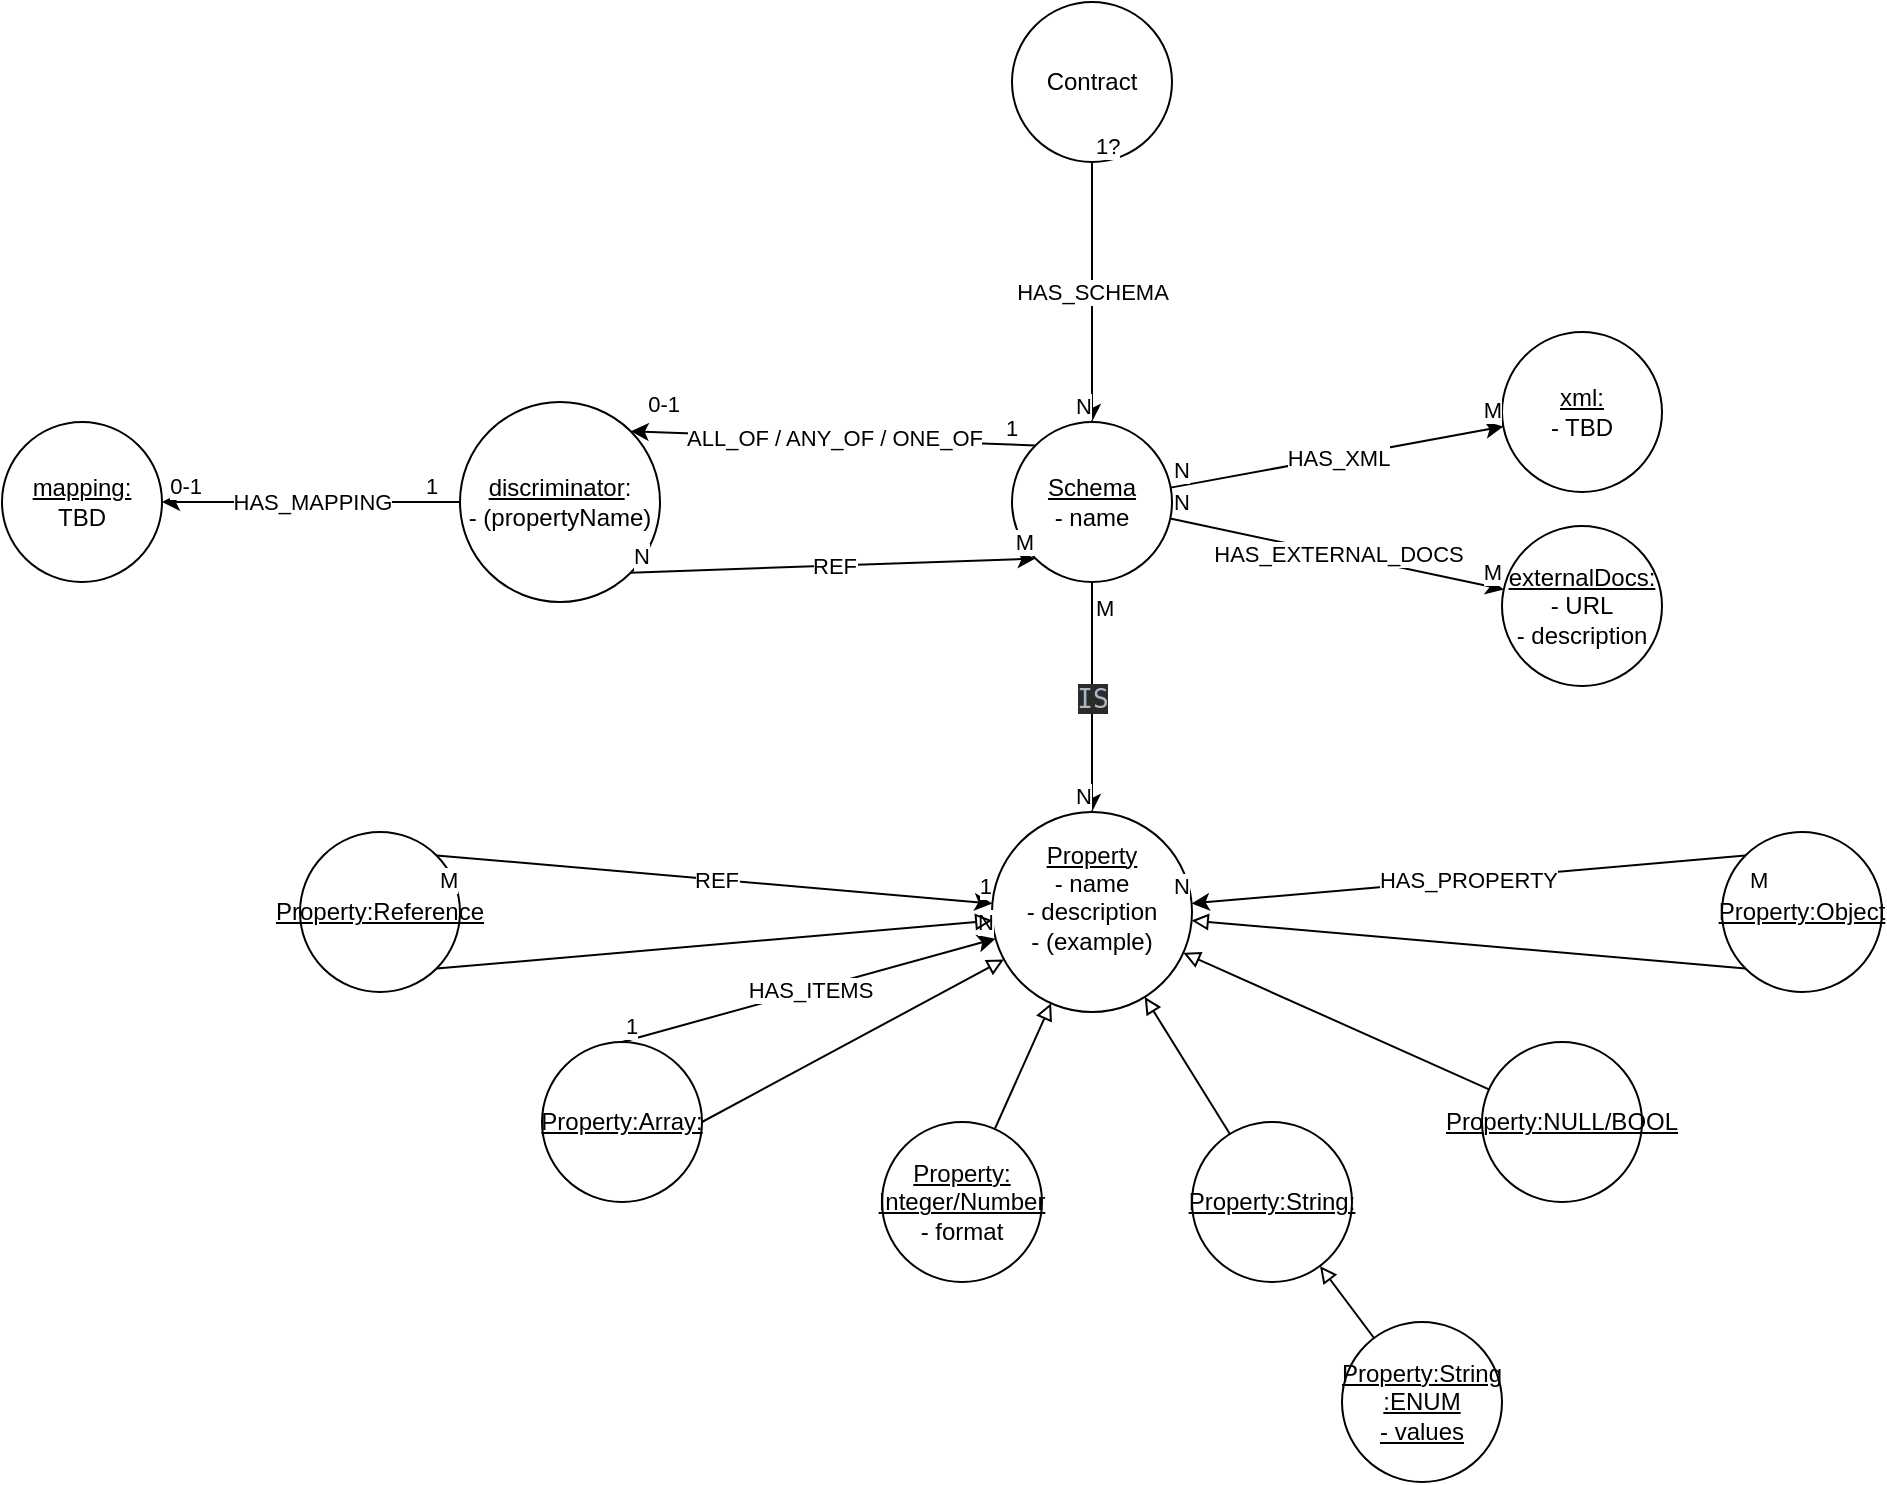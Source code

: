 <mxfile version="21.6.5" type="device">
  <diagram name="Page-1" id="RQzIyzp8Y1V32AGrG90v">
    <mxGraphModel dx="1434" dy="781" grid="1" gridSize="10" guides="1" tooltips="1" connect="1" arrows="1" fold="1" page="1" pageScale="1" pageWidth="850" pageHeight="1100" math="0" shadow="0">
      <root>
        <mxCell id="0" />
        <mxCell id="1" parent="0" />
        <mxCell id="1fuxCIHO98j854imEB3C-1" value="Contract" style="ellipse;whiteSpace=wrap;html=1;aspect=fixed;" parent="1" vertex="1">
          <mxGeometry x="515" y="280" width="80" height="80" as="geometry" />
        </mxCell>
        <mxCell id="1fuxCIHO98j854imEB3C-2" value="&lt;div&gt;&lt;u&gt;Schema&lt;/u&gt;&lt;/div&gt;&lt;div&gt;- name&lt;/div&gt;" style="ellipse;whiteSpace=wrap;html=1;aspect=fixed;" parent="1" vertex="1">
          <mxGeometry x="515" y="490" width="80" height="80" as="geometry" />
        </mxCell>
        <mxCell id="1fuxCIHO98j854imEB3C-3" value="" style="endArrow=classic;html=1;rounded=0;" parent="1" source="1fuxCIHO98j854imEB3C-1" target="1fuxCIHO98j854imEB3C-2" edge="1">
          <mxGeometry relative="1" as="geometry">
            <mxPoint x="340" y="500" as="sourcePoint" />
            <mxPoint x="500" y="500" as="targetPoint" />
          </mxGeometry>
        </mxCell>
        <mxCell id="1fuxCIHO98j854imEB3C-4" value="HAS_SCHEMA" style="edgeLabel;resizable=0;html=1;align=center;verticalAlign=middle;" parent="1fuxCIHO98j854imEB3C-3" connectable="0" vertex="1">
          <mxGeometry relative="1" as="geometry" />
        </mxCell>
        <mxCell id="1fuxCIHO98j854imEB3C-5" value="&lt;div&gt;1?&lt;/div&gt;" style="edgeLabel;resizable=0;html=1;align=left;verticalAlign=bottom;" parent="1fuxCIHO98j854imEB3C-3" connectable="0" vertex="1">
          <mxGeometry x="-1" relative="1" as="geometry" />
        </mxCell>
        <mxCell id="1fuxCIHO98j854imEB3C-6" value="N" style="edgeLabel;resizable=0;html=1;align=right;verticalAlign=bottom;" parent="1fuxCIHO98j854imEB3C-3" connectable="0" vertex="1">
          <mxGeometry x="1" relative="1" as="geometry" />
        </mxCell>
        <mxCell id="1fuxCIHO98j854imEB3C-7" value="&lt;div&gt;&lt;u&gt;Property&lt;/u&gt;&lt;/div&gt;&lt;div&gt;- name&lt;/div&gt;&lt;div&gt;- description&lt;/div&gt;&lt;div&gt;- (example)&lt;/div&gt;&lt;div&gt;&lt;br&gt;&lt;/div&gt;" style="ellipse;whiteSpace=wrap;html=1;aspect=fixed;" parent="1" vertex="1">
          <mxGeometry x="505" y="685" width="100" height="100" as="geometry" />
        </mxCell>
        <mxCell id="1fuxCIHO98j854imEB3C-8" value="" style="endArrow=classic;html=1;rounded=0;" parent="1" source="1fuxCIHO98j854imEB3C-2" target="1fuxCIHO98j854imEB3C-7" edge="1">
          <mxGeometry relative="1" as="geometry">
            <mxPoint x="340" y="620" as="sourcePoint" />
            <mxPoint x="500" y="620" as="targetPoint" />
          </mxGeometry>
        </mxCell>
        <mxCell id="1fuxCIHO98j854imEB3C-9" value="&lt;div style=&quot;background-color: rgb(43, 43, 43); color: rgb(169, 183, 198); font-family: &amp;quot;JetBrains Mono&amp;quot;, monospace; font-size: 9.8pt;&quot;&gt;IS&lt;/div&gt;" style="edgeLabel;resizable=0;html=1;align=center;verticalAlign=middle;" parent="1fuxCIHO98j854imEB3C-8" connectable="0" vertex="1">
          <mxGeometry relative="1" as="geometry" />
        </mxCell>
        <mxCell id="1fuxCIHO98j854imEB3C-10" value="M" style="edgeLabel;resizable=0;html=1;align=left;verticalAlign=bottom;" parent="1fuxCIHO98j854imEB3C-8" connectable="0" vertex="1">
          <mxGeometry x="-1" relative="1" as="geometry">
            <mxPoint y="21" as="offset" />
          </mxGeometry>
        </mxCell>
        <mxCell id="1fuxCIHO98j854imEB3C-11" value="N" style="edgeLabel;resizable=0;html=1;align=right;verticalAlign=bottom;" parent="1fuxCIHO98j854imEB3C-8" connectable="0" vertex="1">
          <mxGeometry x="1" relative="1" as="geometry" />
        </mxCell>
        <mxCell id="1fuxCIHO98j854imEB3C-18" value="&lt;div&gt;&lt;u&gt;Property:NULL/BOOL&lt;/u&gt;&lt;/div&gt;" style="ellipse;whiteSpace=wrap;html=1;aspect=fixed;" parent="1" vertex="1">
          <mxGeometry x="750" y="800" width="80" height="80" as="geometry" />
        </mxCell>
        <mxCell id="1fuxCIHO98j854imEB3C-19" value="&lt;div&gt;&lt;u&gt;Property:String:&lt;/u&gt;&lt;/div&gt;" style="ellipse;whiteSpace=wrap;html=1;aspect=fixed;" parent="1" vertex="1">
          <mxGeometry x="605" y="840" width="80" height="80" as="geometry" />
        </mxCell>
        <mxCell id="1fuxCIHO98j854imEB3C-20" value="&lt;div&gt;&lt;u&gt;Property:Array:&lt;/u&gt;&lt;/div&gt;" style="ellipse;whiteSpace=wrap;html=1;aspect=fixed;" parent="1" vertex="1">
          <mxGeometry x="280" y="800" width="80" height="80" as="geometry" />
        </mxCell>
        <mxCell id="1fuxCIHO98j854imEB3C-21" value="&lt;u&gt;Property:Object&lt;/u&gt;" style="ellipse;whiteSpace=wrap;html=1;aspect=fixed;" parent="1" vertex="1">
          <mxGeometry x="870" y="695" width="80" height="80" as="geometry" />
        </mxCell>
        <mxCell id="1fuxCIHO98j854imEB3C-22" value="" style="endArrow=classic;html=1;rounded=0;exitX=0;exitY=0;exitDx=0;exitDy=0;" parent="1" source="1fuxCIHO98j854imEB3C-21" target="1fuxCIHO98j854imEB3C-7" edge="1">
          <mxGeometry relative="1" as="geometry">
            <mxPoint x="565" y="580" as="sourcePoint" />
            <mxPoint x="565" y="670" as="targetPoint" />
          </mxGeometry>
        </mxCell>
        <mxCell id="1fuxCIHO98j854imEB3C-23" value="&lt;div&gt;HAS_PROPERTY&lt;/div&gt;" style="edgeLabel;resizable=0;html=1;align=center;verticalAlign=middle;" parent="1fuxCIHO98j854imEB3C-22" connectable="0" vertex="1">
          <mxGeometry relative="1" as="geometry" />
        </mxCell>
        <mxCell id="1fuxCIHO98j854imEB3C-24" value="M" style="edgeLabel;resizable=0;html=1;align=left;verticalAlign=bottom;" parent="1fuxCIHO98j854imEB3C-22" connectable="0" vertex="1">
          <mxGeometry x="-1" relative="1" as="geometry">
            <mxPoint y="21" as="offset" />
          </mxGeometry>
        </mxCell>
        <mxCell id="1fuxCIHO98j854imEB3C-25" value="N" style="edgeLabel;resizable=0;html=1;align=right;verticalAlign=bottom;" parent="1fuxCIHO98j854imEB3C-22" connectable="0" vertex="1">
          <mxGeometry x="1" relative="1" as="geometry" />
        </mxCell>
        <mxCell id="1fuxCIHO98j854imEB3C-26" value="" style="endArrow=classic;html=1;rounded=0;exitX=0.5;exitY=0;exitDx=0;exitDy=0;" parent="1" source="1fuxCIHO98j854imEB3C-20" target="1fuxCIHO98j854imEB3C-7" edge="1">
          <mxGeometry relative="1" as="geometry">
            <mxPoint x="340" y="620" as="sourcePoint" />
            <mxPoint x="500" y="620" as="targetPoint" />
          </mxGeometry>
        </mxCell>
        <mxCell id="1fuxCIHO98j854imEB3C-27" value="HAS_ITEMS" style="edgeLabel;resizable=0;html=1;align=center;verticalAlign=middle;" parent="1fuxCIHO98j854imEB3C-26" connectable="0" vertex="1">
          <mxGeometry relative="1" as="geometry" />
        </mxCell>
        <mxCell id="1fuxCIHO98j854imEB3C-28" value="1" style="edgeLabel;resizable=0;html=1;align=left;verticalAlign=bottom;" parent="1fuxCIHO98j854imEB3C-26" connectable="0" vertex="1">
          <mxGeometry x="-1" relative="1" as="geometry" />
        </mxCell>
        <mxCell id="1fuxCIHO98j854imEB3C-29" value="N" style="edgeLabel;resizable=0;html=1;align=right;verticalAlign=bottom;" parent="1fuxCIHO98j854imEB3C-26" connectable="0" vertex="1">
          <mxGeometry x="1" relative="1" as="geometry" />
        </mxCell>
        <mxCell id="1fuxCIHO98j854imEB3C-30" value="&lt;div&gt;&lt;u&gt;Property:String&lt;br&gt;:ENUM&lt;/u&gt;&lt;/div&gt;&lt;div&gt;&lt;u&gt;- values&lt;br&gt;&lt;/u&gt;&lt;/div&gt;" style="ellipse;whiteSpace=wrap;html=1;aspect=fixed;" parent="1" vertex="1">
          <mxGeometry x="680" y="940" width="80" height="80" as="geometry" />
        </mxCell>
        <mxCell id="1fuxCIHO98j854imEB3C-35" value="" style="endArrow=block;html=1;rounded=0;endFill=0;exitX=0;exitY=1;exitDx=0;exitDy=0;" parent="1" source="1fuxCIHO98j854imEB3C-21" target="1fuxCIHO98j854imEB3C-7" edge="1">
          <mxGeometry width="50" height="50" relative="1" as="geometry">
            <mxPoint x="400" y="640" as="sourcePoint" />
            <mxPoint x="450" y="590" as="targetPoint" />
            <Array as="points" />
          </mxGeometry>
        </mxCell>
        <mxCell id="1fuxCIHO98j854imEB3C-36" value="" style="endArrow=block;html=1;rounded=0;endFill=0;exitX=1;exitY=0.5;exitDx=0;exitDy=0;" parent="1" source="1fuxCIHO98j854imEB3C-20" target="1fuxCIHO98j854imEB3C-7" edge="1">
          <mxGeometry width="50" height="50" relative="1" as="geometry">
            <mxPoint x="400" y="640" as="sourcePoint" />
            <mxPoint x="450" y="590" as="targetPoint" />
            <Array as="points" />
          </mxGeometry>
        </mxCell>
        <mxCell id="1fuxCIHO98j854imEB3C-37" value="" style="endArrow=block;html=1;rounded=0;endFill=0;" parent="1" source="1fuxCIHO98j854imEB3C-19" target="1fuxCIHO98j854imEB3C-7" edge="1">
          <mxGeometry width="50" height="50" relative="1" as="geometry">
            <mxPoint x="400" y="640" as="sourcePoint" />
            <mxPoint x="450" y="590" as="targetPoint" />
          </mxGeometry>
        </mxCell>
        <mxCell id="1fuxCIHO98j854imEB3C-38" value="" style="endArrow=block;html=1;rounded=0;endFill=0;" parent="1" source="1fuxCIHO98j854imEB3C-18" target="1fuxCIHO98j854imEB3C-7" edge="1">
          <mxGeometry width="50" height="50" relative="1" as="geometry">
            <mxPoint x="400" y="640" as="sourcePoint" />
            <mxPoint x="450" y="590" as="targetPoint" />
          </mxGeometry>
        </mxCell>
        <mxCell id="1fuxCIHO98j854imEB3C-39" value="" style="endArrow=block;html=1;rounded=0;endFill=0;" parent="1" source="1fuxCIHO98j854imEB3C-30" target="1fuxCIHO98j854imEB3C-19" edge="1">
          <mxGeometry width="50" height="50" relative="1" as="geometry">
            <mxPoint x="400" y="640" as="sourcePoint" />
            <mxPoint x="450" y="590" as="targetPoint" />
          </mxGeometry>
        </mxCell>
        <mxCell id="1fuxCIHO98j854imEB3C-40" value="&lt;div&gt;&lt;u&gt;discriminator&lt;/u&gt;:&lt;/div&gt;&lt;div&gt;- (propertyName)&lt;/div&gt;" style="ellipse;whiteSpace=wrap;html=1;aspect=fixed;" parent="1" vertex="1">
          <mxGeometry x="239" y="480" width="100" height="100" as="geometry" />
        </mxCell>
        <mxCell id="1fuxCIHO98j854imEB3C-41" value="&lt;div&gt;&lt;u&gt;xml:&lt;br&gt;&lt;/u&gt;&lt;/div&gt;&lt;div&gt;- TBD&lt;br&gt;&lt;/div&gt;" style="ellipse;whiteSpace=wrap;html=1;aspect=fixed;" parent="1" vertex="1">
          <mxGeometry x="760" y="445" width="80" height="80" as="geometry" />
        </mxCell>
        <mxCell id="1fuxCIHO98j854imEB3C-42" value="&lt;div&gt;&lt;u&gt;externalDocs:&lt;/u&gt;&lt;/div&gt;&lt;div&gt;- URL&lt;/div&gt;&lt;div&gt;- description&lt;br&gt;&lt;/div&gt;" style="ellipse;whiteSpace=wrap;html=1;aspect=fixed;" parent="1" vertex="1">
          <mxGeometry x="760" y="542" width="80" height="80" as="geometry" />
        </mxCell>
        <mxCell id="1fuxCIHO98j854imEB3C-43" value="" style="endArrow=classic;html=1;rounded=0;exitX=0;exitY=0;exitDx=0;exitDy=0;entryX=1;entryY=0;entryDx=0;entryDy=0;" parent="1" source="1fuxCIHO98j854imEB3C-2" target="1fuxCIHO98j854imEB3C-40" edge="1">
          <mxGeometry relative="1" as="geometry">
            <mxPoint x="570" y="530" as="sourcePoint" />
            <mxPoint x="500" y="620" as="targetPoint" />
          </mxGeometry>
        </mxCell>
        <mxCell id="1fuxCIHO98j854imEB3C-44" value="ALL_OF / ANY_OF / ONE_OF" style="edgeLabel;resizable=0;html=1;align=center;verticalAlign=middle;" parent="1fuxCIHO98j854imEB3C-43" connectable="0" vertex="1">
          <mxGeometry relative="1" as="geometry" />
        </mxCell>
        <mxCell id="1fuxCIHO98j854imEB3C-45" value="1" style="edgeLabel;resizable=0;html=1;align=left;verticalAlign=bottom;" parent="1fuxCIHO98j854imEB3C-43" connectable="0" vertex="1">
          <mxGeometry x="-1" relative="1" as="geometry">
            <mxPoint x="-17" as="offset" />
          </mxGeometry>
        </mxCell>
        <mxCell id="1fuxCIHO98j854imEB3C-46" value="0-1" style="edgeLabel;resizable=0;html=1;align=right;verticalAlign=bottom;" parent="1fuxCIHO98j854imEB3C-43" connectable="0" vertex="1">
          <mxGeometry x="1" relative="1" as="geometry">
            <mxPoint x="25" y="-5" as="offset" />
          </mxGeometry>
        </mxCell>
        <mxCell id="1fuxCIHO98j854imEB3C-47" value="" style="endArrow=classic;html=1;rounded=0;" parent="1" source="1fuxCIHO98j854imEB3C-2" target="1fuxCIHO98j854imEB3C-41" edge="1">
          <mxGeometry relative="1" as="geometry">
            <mxPoint x="340" y="620" as="sourcePoint" />
            <mxPoint x="500" y="620" as="targetPoint" />
          </mxGeometry>
        </mxCell>
        <mxCell id="1fuxCIHO98j854imEB3C-48" value="HAS_XML" style="edgeLabel;resizable=0;html=1;align=center;verticalAlign=middle;" parent="1fuxCIHO98j854imEB3C-47" connectable="0" vertex="1">
          <mxGeometry relative="1" as="geometry" />
        </mxCell>
        <mxCell id="1fuxCIHO98j854imEB3C-49" value="N" style="edgeLabel;resizable=0;html=1;align=left;verticalAlign=bottom;" parent="1fuxCIHO98j854imEB3C-47" connectable="0" vertex="1">
          <mxGeometry x="-1" relative="1" as="geometry" />
        </mxCell>
        <mxCell id="1fuxCIHO98j854imEB3C-50" value="M" style="edgeLabel;resizable=0;html=1;align=right;verticalAlign=bottom;" parent="1fuxCIHO98j854imEB3C-47" connectable="0" vertex="1">
          <mxGeometry x="1" relative="1" as="geometry" />
        </mxCell>
        <mxCell id="1fuxCIHO98j854imEB3C-52" value="" style="endArrow=classic;html=1;rounded=0;" parent="1" source="1fuxCIHO98j854imEB3C-2" target="1fuxCIHO98j854imEB3C-42" edge="1">
          <mxGeometry relative="1" as="geometry">
            <mxPoint x="340" y="620" as="sourcePoint" />
            <mxPoint x="500" y="620" as="targetPoint" />
          </mxGeometry>
        </mxCell>
        <mxCell id="1fuxCIHO98j854imEB3C-53" value="HAS_EXTERNAL_DOCS" style="edgeLabel;resizable=0;html=1;align=center;verticalAlign=middle;" parent="1fuxCIHO98j854imEB3C-52" connectable="0" vertex="1">
          <mxGeometry relative="1" as="geometry" />
        </mxCell>
        <mxCell id="1fuxCIHO98j854imEB3C-54" value="N" style="edgeLabel;resizable=0;html=1;align=left;verticalAlign=bottom;" parent="1fuxCIHO98j854imEB3C-52" connectable="0" vertex="1">
          <mxGeometry x="-1" relative="1" as="geometry" />
        </mxCell>
        <mxCell id="1fuxCIHO98j854imEB3C-55" value="M" style="edgeLabel;resizable=0;html=1;align=right;verticalAlign=bottom;" parent="1fuxCIHO98j854imEB3C-52" connectable="0" vertex="1">
          <mxGeometry x="1" relative="1" as="geometry" />
        </mxCell>
        <mxCell id="XJTGhRkwyUSGSBsS4dj7-1" value="" style="endArrow=classic;html=1;rounded=0;exitX=1;exitY=1;exitDx=0;exitDy=0;entryX=0;entryY=1;entryDx=0;entryDy=0;" parent="1" source="1fuxCIHO98j854imEB3C-40" target="1fuxCIHO98j854imEB3C-2" edge="1">
          <mxGeometry relative="1" as="geometry">
            <mxPoint x="650" y="620" as="sourcePoint" />
            <mxPoint x="810" y="620" as="targetPoint" />
          </mxGeometry>
        </mxCell>
        <mxCell id="XJTGhRkwyUSGSBsS4dj7-2" value="REF" style="edgeLabel;resizable=0;html=1;align=center;verticalAlign=middle;" parent="XJTGhRkwyUSGSBsS4dj7-1" connectable="0" vertex="1">
          <mxGeometry relative="1" as="geometry" />
        </mxCell>
        <mxCell id="XJTGhRkwyUSGSBsS4dj7-3" value="N" style="edgeLabel;resizable=0;html=1;align=left;verticalAlign=bottom;" parent="XJTGhRkwyUSGSBsS4dj7-1" connectable="0" vertex="1">
          <mxGeometry x="-1" relative="1" as="geometry" />
        </mxCell>
        <mxCell id="XJTGhRkwyUSGSBsS4dj7-4" value="M" style="edgeLabel;resizable=0;html=1;align=right;verticalAlign=bottom;" parent="XJTGhRkwyUSGSBsS4dj7-1" connectable="0" vertex="1">
          <mxGeometry x="1" relative="1" as="geometry" />
        </mxCell>
        <mxCell id="XJTGhRkwyUSGSBsS4dj7-6" value="&lt;u&gt;mapping:&lt;/u&gt;&lt;br&gt;TBD" style="ellipse;whiteSpace=wrap;html=1;aspect=fixed;" parent="1" vertex="1">
          <mxGeometry x="10" y="490" width="80" height="80" as="geometry" />
        </mxCell>
        <mxCell id="XJTGhRkwyUSGSBsS4dj7-7" value="" style="endArrow=classic;html=1;rounded=0;exitX=0;exitY=0.5;exitDx=0;exitDy=0;entryX=1;entryY=0.5;entryDx=0;entryDy=0;" parent="1" source="1fuxCIHO98j854imEB3C-40" target="XJTGhRkwyUSGSBsS4dj7-6" edge="1">
          <mxGeometry relative="1" as="geometry">
            <mxPoint x="650" y="620" as="sourcePoint" />
            <mxPoint x="810" y="620" as="targetPoint" />
          </mxGeometry>
        </mxCell>
        <mxCell id="XJTGhRkwyUSGSBsS4dj7-8" value="HAS_MAPPING" style="edgeLabel;resizable=0;html=1;align=center;verticalAlign=middle;" parent="XJTGhRkwyUSGSBsS4dj7-7" connectable="0" vertex="1">
          <mxGeometry relative="1" as="geometry" />
        </mxCell>
        <mxCell id="XJTGhRkwyUSGSBsS4dj7-9" value="1" style="edgeLabel;resizable=0;html=1;align=left;verticalAlign=bottom;" parent="XJTGhRkwyUSGSBsS4dj7-7" connectable="0" vertex="1">
          <mxGeometry x="-1" relative="1" as="geometry">
            <mxPoint x="-19" as="offset" />
          </mxGeometry>
        </mxCell>
        <mxCell id="XJTGhRkwyUSGSBsS4dj7-10" value="0-1" style="edgeLabel;resizable=0;html=1;align=right;verticalAlign=bottom;" parent="XJTGhRkwyUSGSBsS4dj7-7" connectable="0" vertex="1">
          <mxGeometry x="1" relative="1" as="geometry">
            <mxPoint x="20" as="offset" />
          </mxGeometry>
        </mxCell>
        <mxCell id="dxRFTEj9aeOIhhPaI1YU-1" value="&lt;u&gt;Property:Reference&lt;/u&gt;" style="ellipse;whiteSpace=wrap;html=1;aspect=fixed;" parent="1" vertex="1">
          <mxGeometry x="159" y="695" width="80" height="80" as="geometry" />
        </mxCell>
        <mxCell id="dxRFTEj9aeOIhhPaI1YU-2" value="" style="endArrow=block;html=1;rounded=0;endFill=0;exitX=1;exitY=1;exitDx=0;exitDy=0;" parent="1" source="dxRFTEj9aeOIhhPaI1YU-1" target="1fuxCIHO98j854imEB3C-7" edge="1">
          <mxGeometry width="50" height="50" relative="1" as="geometry">
            <mxPoint x="633" y="894" as="sourcePoint" />
            <mxPoint x="596" y="813" as="targetPoint" />
          </mxGeometry>
        </mxCell>
        <mxCell id="dxRFTEj9aeOIhhPaI1YU-3" value="" style="endArrow=classic;html=1;rounded=0;exitX=1;exitY=0;exitDx=0;exitDy=0;" parent="1" source="dxRFTEj9aeOIhhPaI1YU-1" target="1fuxCIHO98j854imEB3C-7" edge="1">
          <mxGeometry relative="1" as="geometry">
            <mxPoint x="361" y="905" as="sourcePoint" />
            <mxPoint x="506" y="791" as="targetPoint" />
          </mxGeometry>
        </mxCell>
        <mxCell id="dxRFTEj9aeOIhhPaI1YU-4" value="REF" style="edgeLabel;resizable=0;html=1;align=center;verticalAlign=middle;" parent="dxRFTEj9aeOIhhPaI1YU-3" connectable="0" vertex="1">
          <mxGeometry relative="1" as="geometry" />
        </mxCell>
        <mxCell id="dxRFTEj9aeOIhhPaI1YU-5" value="M" style="edgeLabel;resizable=0;html=1;align=left;verticalAlign=bottom;" parent="dxRFTEj9aeOIhhPaI1YU-3" connectable="0" vertex="1">
          <mxGeometry x="-1" relative="1" as="geometry">
            <mxPoint y="21" as="offset" />
          </mxGeometry>
        </mxCell>
        <mxCell id="dxRFTEj9aeOIhhPaI1YU-6" value="1" style="edgeLabel;resizable=0;html=1;align=right;verticalAlign=bottom;" parent="dxRFTEj9aeOIhhPaI1YU-3" connectable="0" vertex="1">
          <mxGeometry x="1" relative="1" as="geometry" />
        </mxCell>
        <mxCell id="dxRFTEj9aeOIhhPaI1YU-8" value="&lt;div&gt;&lt;u&gt;Property:&lt;br&gt;Integer/Number&lt;/u&gt;&lt;/div&gt;&lt;div&gt;- format&lt;br&gt;&lt;/div&gt;" style="ellipse;whiteSpace=wrap;html=1;aspect=fixed;" parent="1" vertex="1">
          <mxGeometry x="450" y="840" width="80" height="80" as="geometry" />
        </mxCell>
        <mxCell id="d4ke-fxb0Cyf9RBtDtbo-1" value="" style="endArrow=block;html=1;rounded=0;endFill=0;" edge="1" parent="1" source="dxRFTEj9aeOIhhPaI1YU-8" target="1fuxCIHO98j854imEB3C-7">
          <mxGeometry width="50" height="50" relative="1" as="geometry">
            <mxPoint x="634" y="856" as="sourcePoint" />
            <mxPoint x="591" y="787" as="targetPoint" />
          </mxGeometry>
        </mxCell>
      </root>
    </mxGraphModel>
  </diagram>
</mxfile>
